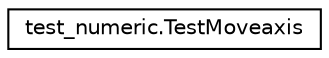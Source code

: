digraph "Graphical Class Hierarchy"
{
 // LATEX_PDF_SIZE
  edge [fontname="Helvetica",fontsize="10",labelfontname="Helvetica",labelfontsize="10"];
  node [fontname="Helvetica",fontsize="10",shape=record];
  rankdir="LR";
  Node0 [label="test_numeric.TestMoveaxis",height=0.2,width=0.4,color="black", fillcolor="white", style="filled",URL="$classtest__numeric_1_1TestMoveaxis.html",tooltip=" "];
}
